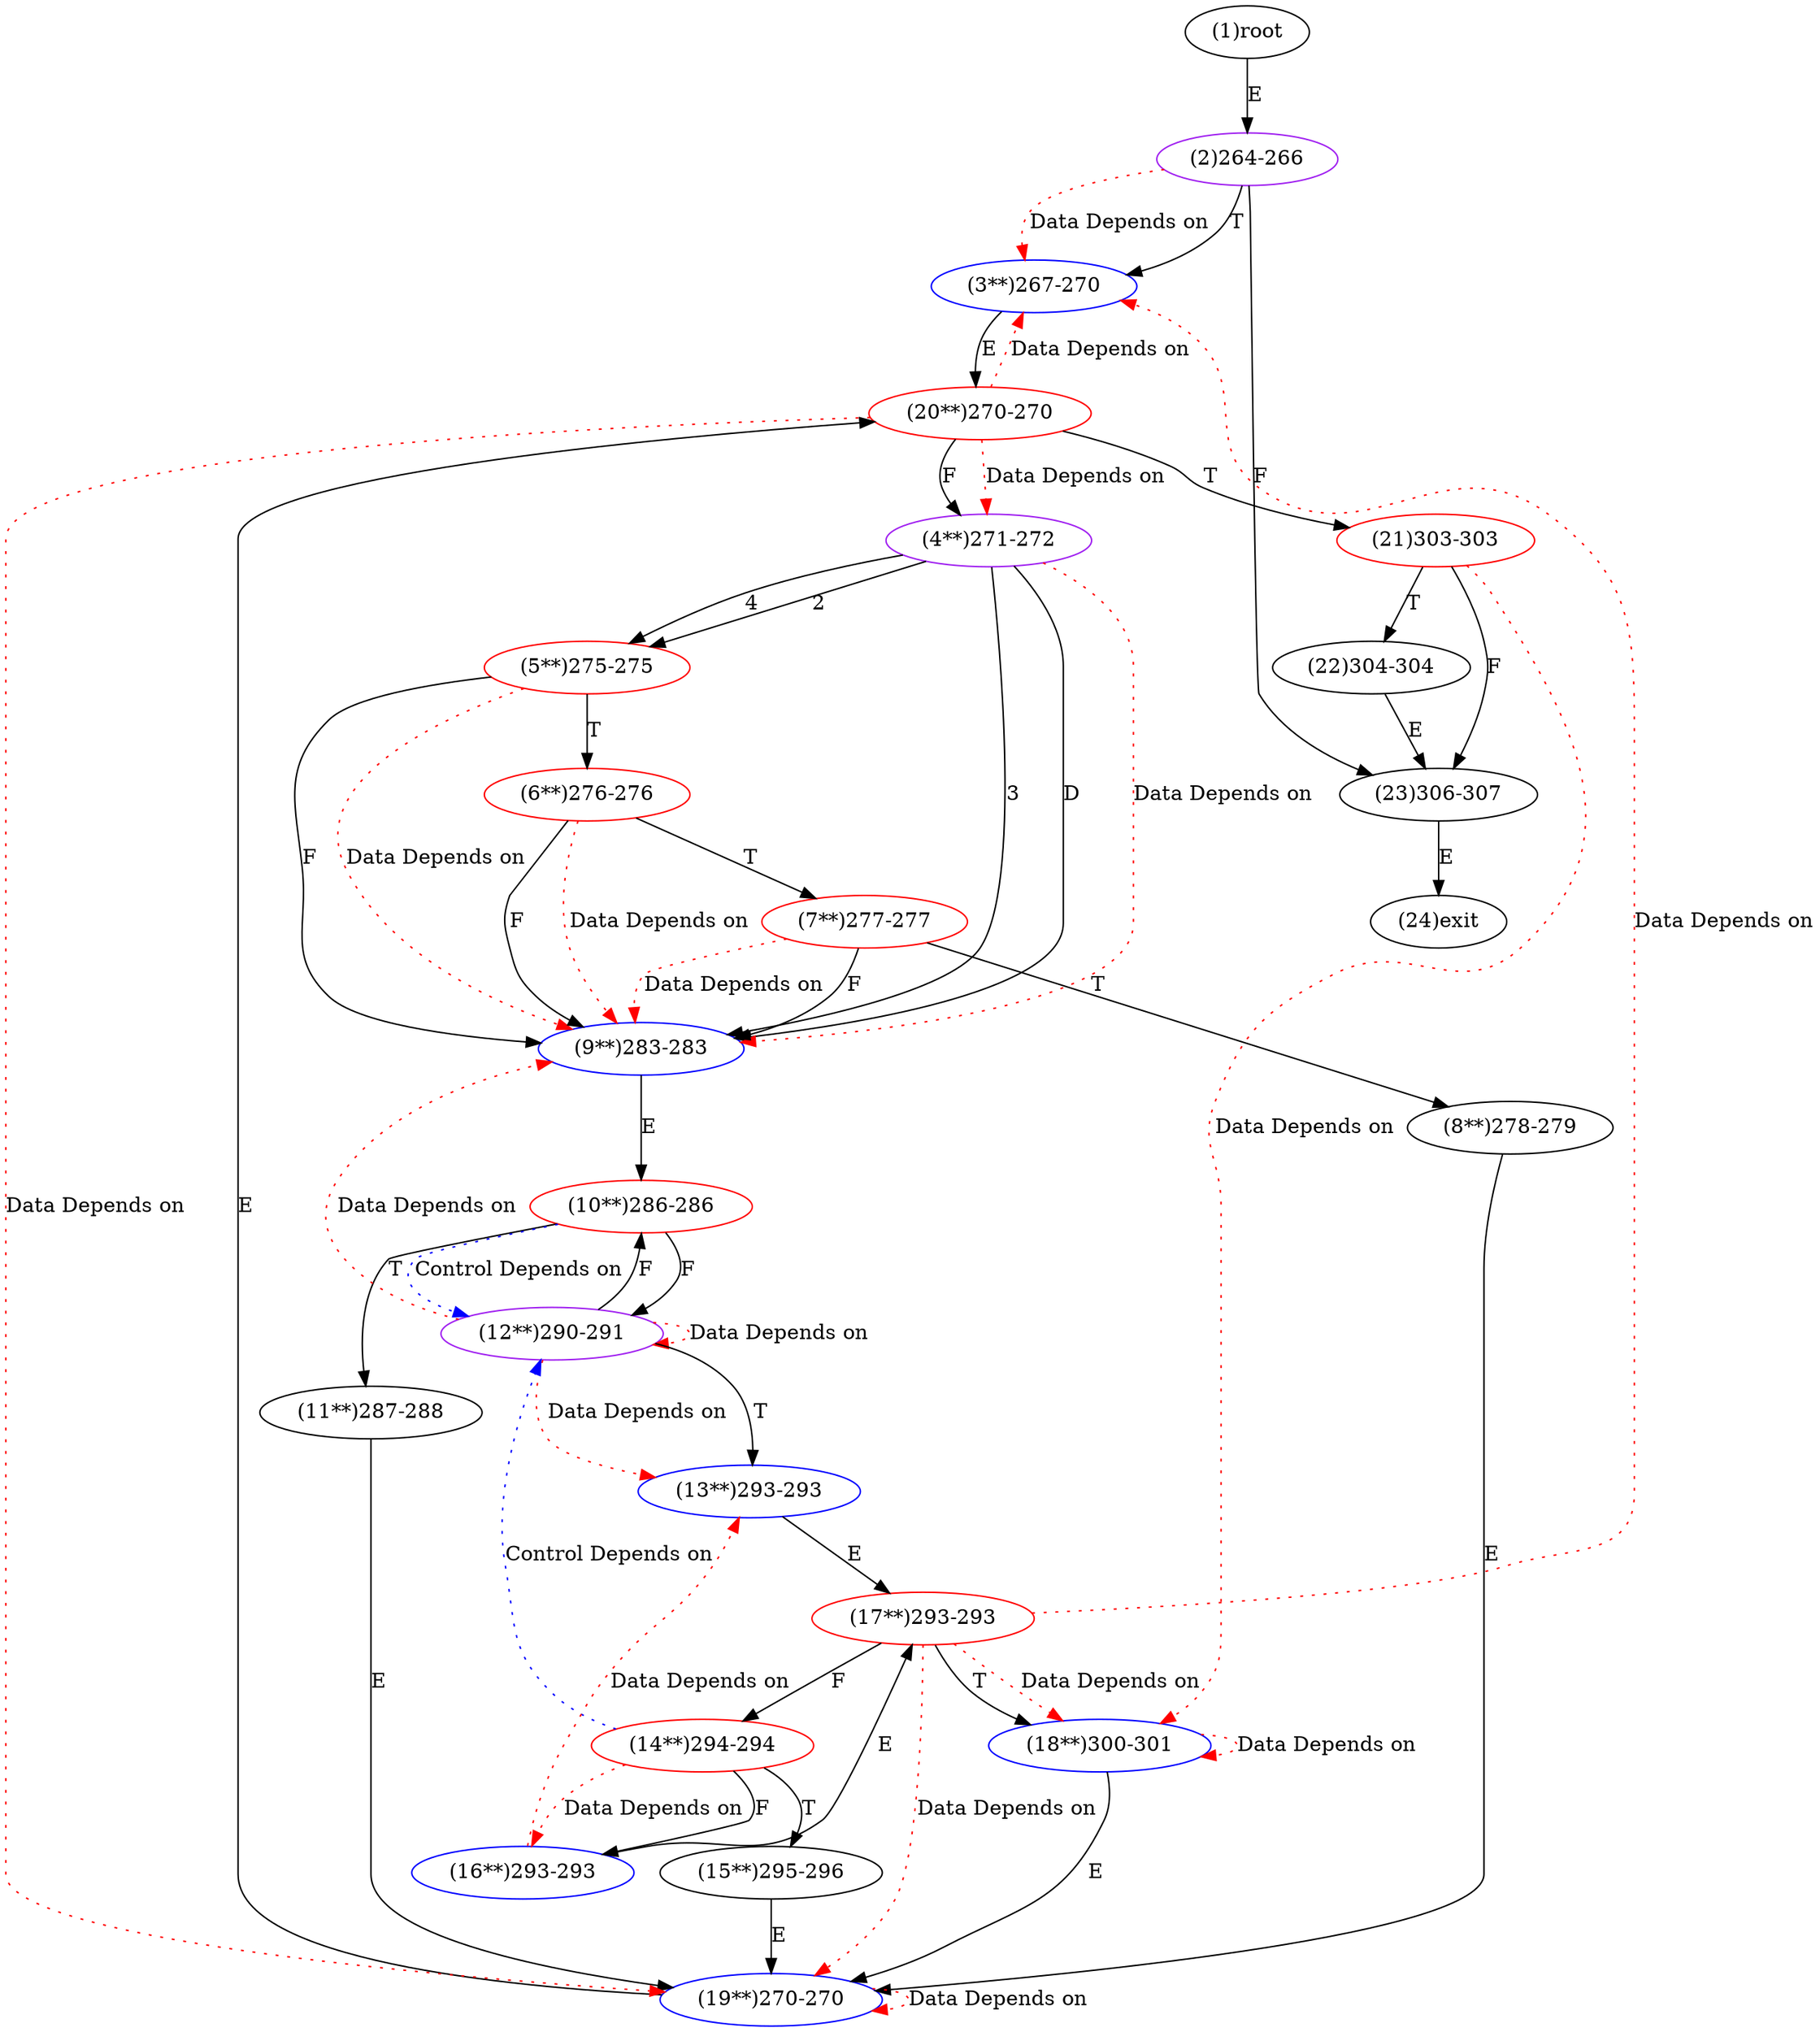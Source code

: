 digraph "" { 
1[ label="(1)root"];
2[ label="(2)264-266",color=purple];
3[ label="(3**)267-270",color=blue];
4[ label="(4**)271-272",color=purple];
5[ label="(5**)275-275",color=red];
6[ label="(6**)276-276",color=red];
7[ label="(7**)277-277",color=red];
8[ label="(8**)278-279"];
9[ label="(9**)283-283",color=blue];
10[ label="(10**)286-286",color=red];
11[ label="(11**)287-288"];
12[ label="(12**)290-291",color=purple];
13[ label="(13**)293-293",color=blue];
14[ label="(14**)294-294",color=red];
15[ label="(15**)295-296"];
17[ label="(17**)293-293",color=red];
16[ label="(16**)293-293",color=blue];
19[ label="(19**)270-270",color=blue];
18[ label="(18**)300-301",color=blue];
21[ label="(21)303-303",color=red];
20[ label="(20**)270-270",color=red];
23[ label="(23)306-307"];
22[ label="(22)304-304"];
24[ label="(24)exit"];
1->2[ label="E"];
2->23[ label="F"];
2->3[ label="T"];
3->20[ label="E"];
4->5[ label="2"];
4->9[ label="3"];
4->5[ label="4"];
4->9[ label="D"];
5->9[ label="F"];
5->6[ label="T"];
6->9[ label="F"];
6->7[ label="T"];
7->9[ label="F"];
7->8[ label="T"];
8->19[ label="E"];
9->10[ label="E"];
10->12[ label="F"];
10->11[ label="T"];
11->19[ label="E"];
12->10[ label="F"];
12->13[ label="T"];
13->17[ label="E"];
14->16[ label="F"];
14->15[ label="T"];
15->19[ label="E"];
16->17[ label="E"];
17->14[ label="F"];
17->18[ label="T"];
18->19[ label="E"];
19->20[ label="E"];
20->4[ label="F"];
20->21[ label="T"];
21->23[ label="F"];
21->22[ label="T"];
22->23[ label="E"];
23->24[ label="E"];
2->3[ color="red" label="Data Depends on" style = dotted ];
4->9[ color="red" label="Data Depends on" style = dotted ];
5->9[ color="red" label="Data Depends on" style = dotted ];
6->9[ color="red" label="Data Depends on" style = dotted ];
7->9[ color="red" label="Data Depends on" style = dotted ];
10->12[ color="blue" label="Control Depends on" style = dotted ];
12->12[ color="red" label="Data Depends on" style = dotted ];
12->13[ color="red" label="Data Depends on" style = dotted ];
12->9[ color="red" label="Data Depends on" style = dotted ];
14->12[ color="blue" label="Control Depends on" style = dotted ];
14->16[ color="red" label="Data Depends on" style = dotted ];
17->19[ color="red" label="Data Depends on" style = dotted ];
17->3[ color="red" label="Data Depends on" style = dotted ];
17->18[ color="red" label="Data Depends on" style = dotted ];
16->13[ color="red" label="Data Depends on" style = dotted ];
19->19[ color="red" label="Data Depends on" style = dotted ];
18->18[ color="red" label="Data Depends on" style = dotted ];
21->18[ color="red" label="Data Depends on" style = dotted ];
20->4[ color="red" label="Data Depends on" style = dotted ];
20->3[ color="red" label="Data Depends on" style = dotted ];
20->19[ color="red" label="Data Depends on" style = dotted ];
}